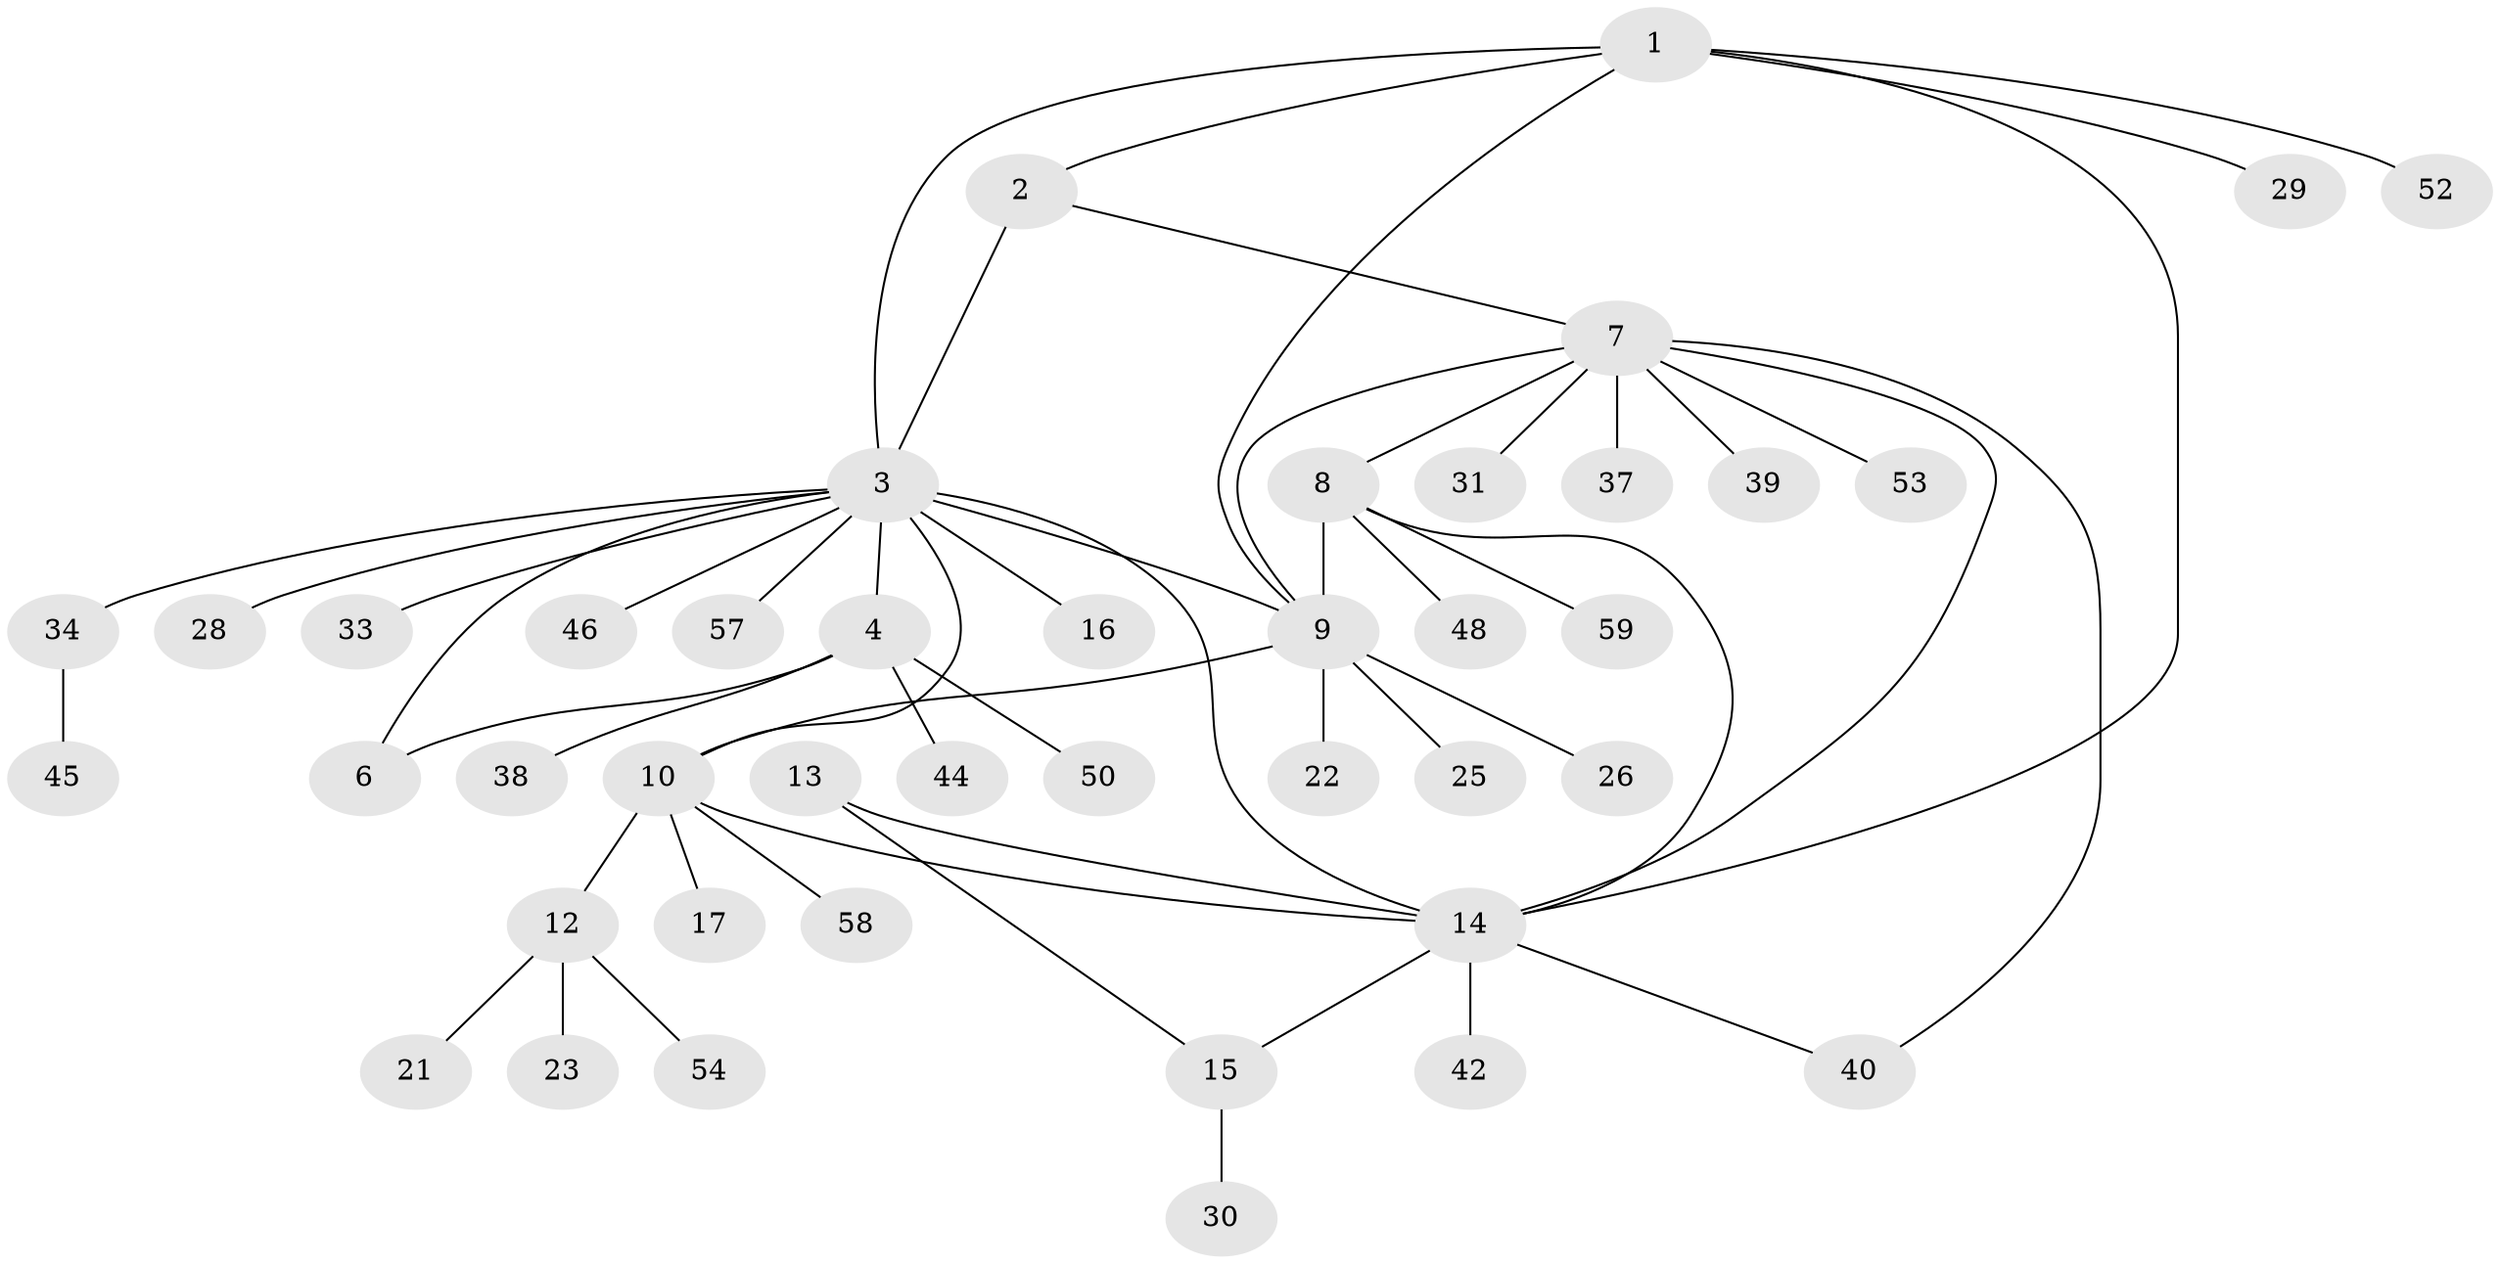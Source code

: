 // original degree distribution, {7: 0.05, 3: 0.06666666666666667, 5: 0.016666666666666666, 6: 0.06666666666666667, 11: 0.016666666666666666, 9: 0.016666666666666666, 4: 0.05, 1: 0.5666666666666667, 2: 0.15}
// Generated by graph-tools (version 1.1) at 2025/11/02/27/25 16:11:36]
// undirected, 42 vertices, 53 edges
graph export_dot {
graph [start="1"]
  node [color=gray90,style=filled];
  1 [super="+36"];
  2;
  3 [super="+5"];
  4 [super="+27"];
  6 [super="+35"];
  7 [super="+19"];
  8 [super="+32"];
  9 [super="+18"];
  10 [super="+11"];
  12 [super="+20"];
  13 [super="+55"];
  14 [super="+47"];
  15 [super="+51"];
  16;
  17;
  21;
  22 [super="+24"];
  23 [super="+43"];
  25;
  26;
  28;
  29;
  30;
  31;
  33;
  34;
  37;
  38 [super="+49"];
  39;
  40 [super="+41"];
  42;
  44;
  45 [super="+56"];
  46;
  48;
  50 [super="+60"];
  52;
  53;
  54;
  57;
  58;
  59;
  1 -- 2;
  1 -- 3;
  1 -- 14;
  1 -- 29;
  1 -- 52;
  1 -- 9;
  2 -- 3;
  2 -- 7;
  3 -- 10 [weight=2];
  3 -- 34;
  3 -- 33;
  3 -- 4;
  3 -- 6;
  3 -- 9;
  3 -- 14;
  3 -- 46;
  3 -- 16;
  3 -- 57;
  3 -- 28;
  4 -- 6;
  4 -- 38;
  4 -- 44;
  4 -- 50;
  7 -- 8;
  7 -- 9;
  7 -- 37;
  7 -- 39;
  7 -- 53;
  7 -- 40;
  7 -- 31;
  7 -- 14;
  8 -- 9;
  8 -- 14;
  8 -- 48;
  8 -- 59;
  9 -- 10;
  9 -- 26;
  9 -- 22;
  9 -- 25;
  10 -- 12 [weight=2];
  10 -- 14;
  10 -- 17;
  10 -- 58;
  12 -- 21;
  12 -- 23;
  12 -- 54;
  13 -- 14;
  13 -- 15;
  14 -- 15;
  14 -- 42;
  14 -- 40;
  15 -- 30;
  34 -- 45;
}
